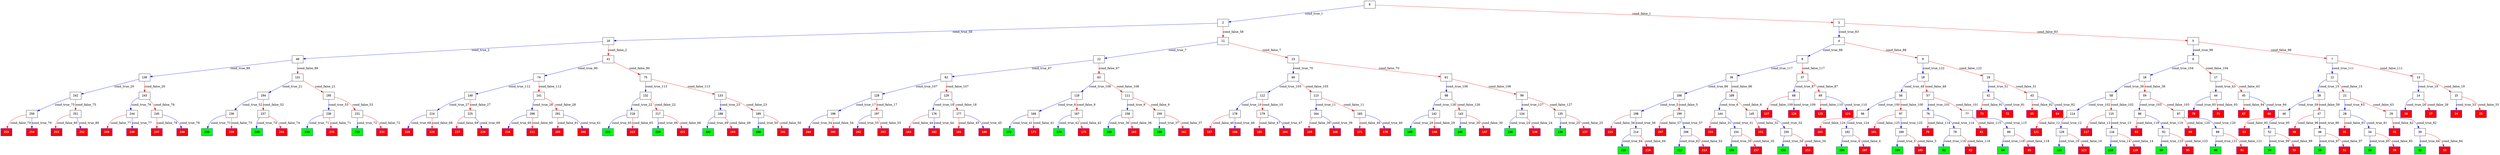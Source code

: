 digraph ExecutionTree {
	node [color=black fontname=Courier height=.5 shape=record]
	94 [color=blue, fillcolor=green, style=filled, fontcolor=black, fontname="Courier-Bold"]
	90 [color=blue, fillcolor=green, style=filled, fontcolor=black, fontname="Courier-Bold"]
	84 [color=blue, fillcolor=green, style=filled, fontcolor=black, fontname="Courier-Bold"]
	82 [color=blue, fillcolor=green, style=filled, fontcolor=black, fontname="Courier-Bold"]
	54 [color=blue, fillcolor=green, style=filled, fontcolor=black, fontname="Courier-Bold"]
	50 [color=blue, fillcolor=green, style=filled, fontcolor=black, fontname="Courier-Bold"]
	38 [color=blue, fillcolor=green, style=filled, fontcolor=black, fontname="Courier-Bold"]
	32 [color=blue, fillcolor=green, style=filled, fontcolor=black, fontname="Courier-Bold"]
	240 [color=blue, fillcolor=green, style=filled, fontcolor=black, fontname="Courier-Bold"]
	238 [color=blue, fillcolor=green, style=filled, fontcolor=black, fontname="Courier-Bold"]
	234 [color=blue, fillcolor=green, style=filled, fontcolor=black, fontname="Courier-Bold"]
	232 [color=blue, fillcolor=green, style=filled, fontcolor=black, fontname="Courier-Bold"]
	222 [color=blue, fillcolor=green, style=filled, fontcolor=black, fontname="Courier-Bold"]
	220 [color=blue, fillcolor=green, style=filled, fontcolor=black, fontname="Courier-Bold"]
	218 [color=blue, fillcolor=green, style=filled, fontcolor=black, fontname="Courier-Bold"]
	212 [color=blue, fillcolor=green, style=filled, fontcolor=black, fontname="Courier-Bold"]
	192 [color=blue, fillcolor=green, style=filled, fontcolor=black, fontname="Courier-Bold"]
	190 [color=blue, fillcolor=green, style=filled, fontcolor=black, fontname="Courier-Bold"]
	174 [color=blue, fillcolor=green, style=filled, fontcolor=black, fontname="Courier-Bold"]
	172 [color=blue, fillcolor=green, style=filled, fontcolor=black, fontname="Courier-Bold"]
	162 [color=blue, fillcolor=green, style=filled, fontcolor=black, fontname="Courier-Bold"]
	160 [color=blue, fillcolor=green, style=filled, fontcolor=black, fontname="Courier-Bold"]
	156 [color=blue, fillcolor=green, style=filled, fontcolor=black, fontname="Courier-Bold"]
	152 [color=blue, fillcolor=green, style=filled, fontcolor=black, fontname="Courier-Bold"]
	148 [color=blue, fillcolor=green, style=filled, fontcolor=black, fontname="Courier-Bold"]
	146 [color=blue, fillcolor=green, style=filled, fontcolor=black, fontname="Courier-Bold"]
	138 [color=blue, fillcolor=green, style=filled, fontcolor=black, fontname="Courier-Bold"]
	136 [color=blue, fillcolor=green, style=filled, fontcolor=black, fontname="Courier-Bold"]
	122 [color=blue, fillcolor=green, style=filled, fontcolor=black, fontname="Courier-Bold"]
	118 [color=blue, fillcolor=green, style=filled, fontcolor=black, fontname="Courier-Bold"]
	106 [color=blue, fillcolor=green, style=filled, fontcolor=black, fontname="Courier-Bold"]
	104 [color=blue, fillcolor=green, style=filled, fontcolor=black, fontname="Courier-Bold"]
	202 [color=blue, fillcolor=red, style=filled, fontcolor=white, fontname="Courier-Bold"]
	193 [color=blue, fillcolor=red, style=filled, fontcolor=white, fontname="Courier-Bold"]
	191 [color=blue, fillcolor=red, style=filled, fontcolor=white, fontname="Courier-Bold"]
	187 [color=blue, fillcolor=red, style=filled, fontcolor=white, fontname="Courier-Bold"]
	185 [color=blue, fillcolor=red, style=filled, fontcolor=white, fontname="Courier-Bold"]
	183 [color=blue, fillcolor=red, style=filled, fontcolor=white, fontname="Courier-Bold"]
	181 [color=blue, fillcolor=red, style=filled, fontcolor=white, fontname="Courier-Bold"]
	184 [color=blue, fillcolor=red, style=filled, fontcolor=white, fontname="Courier-Bold"]
	70 [color=blue, fillcolor=red, style=filled, fontcolor=white, fontname="Courier-Bold"]
	180 [color=blue, fillcolor=red, style=filled, fontcolor=white, fontname="Courier-Bold"]
	175 [color=blue, fillcolor=red, style=filled, fontcolor=white, fontname="Courier-Bold"]
	173 [color=blue, fillcolor=red, style=filled, fontcolor=white, fontname="Courier-Bold"]
	171 [color=blue, fillcolor=red, style=filled, fontcolor=white, fontname="Courier-Bold"]
	169 [color=blue, fillcolor=red, style=filled, fontcolor=white, fontname="Courier-Bold"]
	170 [color=blue, fillcolor=red, style=filled, fontcolor=white, fontname="Courier-Bold"]
	163 [color=blue, fillcolor=red, style=filled, fontcolor=white, fontname="Courier-Bold"]
	161 [color=blue, fillcolor=red, style=filled, fontcolor=white, fontname="Courier-Bold"]
	24 [color=blue, fillcolor=red, style=filled, fontcolor=white, fontname="Courier-Bold"]
	157 [color=blue, fillcolor=red, style=filled, fontcolor=white, fontname="Courier-Bold"]
	155 [color=blue, fillcolor=red, style=filled, fontcolor=white, fontname="Courier-Bold"]
	153 [color=blue, fillcolor=red, style=filled, fontcolor=white, fontname="Courier-Bold"]
	151 [color=blue, fillcolor=red, style=filled, fontcolor=white, fontname="Courier-Bold"]
	149 [color=blue, fillcolor=red, style=filled, fontcolor=white, fontname="Courier-Bold"]
	147 [color=blue, fillcolor=red, style=filled, fontcolor=white, fontname="Courier-Bold"]
	210 [color=blue, fillcolor=red, style=filled, fontcolor=white, fontname="Courier-Bold"]
	139 [color=blue, fillcolor=red, style=filled, fontcolor=white, fontname="Courier-Bold"]
	26 [color=blue, fillcolor=red, style=filled, fontcolor=white, fontname="Courier-Bold"]
	137 [color=blue, fillcolor=red, style=filled, fontcolor=white, fontname="Courier-Bold"]
	182 [color=blue, fillcolor=red, style=filled, fontcolor=white, fontname="Courier-Bold"]
	127 [color=blue, fillcolor=red, style=filled, fontcolor=white, fontname="Courier-Bold"]
	125 [color=blue, fillcolor=red, style=filled, fontcolor=white, fontname="Courier-Bold"]
	123 [color=blue, fillcolor=red, style=filled, fontcolor=white, fontname="Courier-Bold"]
	121 [color=blue, fillcolor=red, style=filled, fontcolor=white, fontname="Courier-Bold"]
	119 [color=blue, fillcolor=red, style=filled, fontcolor=white, fontname="Courier-Bold"]
	204 [color=blue, fillcolor=red, style=filled, fontcolor=white, fontname="Courier-Bold"]
	117 [color=blue, fillcolor=red, style=filled, fontcolor=white, fontname="Courier-Bold"]
	168 [color=blue, fillcolor=red, style=filled, fontcolor=white, fontname="Courier-Bold"]
	107 [color=blue, fillcolor=red, style=filled, fontcolor=white, fontname="Courier-Bold"]
	105 [color=blue, fillcolor=red, style=filled, fontcolor=white, fontname="Courier-Bold"]
	103 [color=blue, fillcolor=red, style=filled, fontcolor=white, fontname="Courier-Bold"]
	101 [color=blue, fillcolor=red, style=filled, fontcolor=white, fontname="Courier-Bold"]
	95 [color=blue, fillcolor=red, style=filled, fontcolor=white, fontname="Courier-Bold"]
	93 [color=blue, fillcolor=red, style=filled, fontcolor=white, fontname="Courier-Bold"]
	91 [color=blue, fillcolor=red, style=filled, fontcolor=white, fontname="Courier-Bold"]
	89 [color=blue, fillcolor=red, style=filled, fontcolor=white, fontname="Courier-Bold"]
	85 [color=blue, fillcolor=red, style=filled, fontcolor=white, fontname="Courier-Bold"]
	83 [color=blue, fillcolor=red, style=filled, fontcolor=white, fontname="Courier-Bold"]
	81 [color=blue, fillcolor=red, style=filled, fontcolor=white, fontname="Courier-Bold"]
	79 [color=blue, fillcolor=red, style=filled, fontcolor=white, fontname="Courier-Bold"]
	73 [color=blue, fillcolor=red, style=filled, fontcolor=white, fontname="Courier-Bold"]
	71 [color=blue, fillcolor=red, style=filled, fontcolor=white, fontname="Courier-Bold"]
	124 [color=blue, fillcolor=red, style=filled, fontcolor=white, fontname="Courier-Bold"]
	67 [color=blue, fillcolor=red, style=filled, fontcolor=white, fontname="Courier-Bold"]
	65 [color=blue, fillcolor=red, style=filled, fontcolor=white, fontname="Courier-Bold"]
	55 [color=blue, fillcolor=red, style=filled, fontcolor=white, fontname="Courier-Bold"]
	53 [color=blue, fillcolor=red, style=filled, fontcolor=white, fontname="Courier-Bold"]
	51 [color=blue, fillcolor=red, style=filled, fontcolor=white, fontname="Courier-Bold"]
	49 [color=blue, fillcolor=red, style=filled, fontcolor=white, fontname="Courier-Bold"]
	66 [color=blue, fillcolor=red, style=filled, fontcolor=white, fontname="Courier-Bold"]
	64 [color=blue, fillcolor=red, style=filled, fontcolor=white, fontname="Courier-Bold"]
	228 [color=blue, fillcolor=red, style=filled, fontcolor=white, fontname="Courier-Bold"]
	39 [color=blue, fillcolor=red, style=filled, fontcolor=white, fontname="Courier-Bold"]
	126 [color=blue, fillcolor=red, style=filled, fontcolor=white, fontname="Courier-Bold"]
	35 [color=blue, fillcolor=red, style=filled, fontcolor=white, fontname="Courier-Bold"]
	33 [color=blue, fillcolor=red, style=filled, fontcolor=white, fontname="Courier-Bold"]
	31 [color=blue, fillcolor=red, style=filled, fontcolor=white, fontname="Courier-Bold"]
	27 [color=blue, fillcolor=red, style=filled, fontcolor=white, fontname="Courier-Bold"]
	25 [color=blue, fillcolor=red, style=filled, fontcolor=white, fontname="Courier-Bold"]
	255 [color=blue, fillcolor=red, style=filled, fontcolor=white, fontname="Courier-Bold"]
	253 [color=blue, fillcolor=red, style=filled, fontcolor=white, fontname="Courier-Bold"]
	252 [color=blue, fillcolor=red, style=filled, fontcolor=white, fontname="Courier-Bold"]
	249 [color=blue, fillcolor=red, style=filled, fontcolor=white, fontname="Courier-Bold"]
	247 [color=blue, fillcolor=red, style=filled, fontcolor=white, fontname="Courier-Bold"]
	246 [color=blue, fillcolor=red, style=filled, fontcolor=white, fontname="Courier-Bold"]
	248 [color=blue, fillcolor=red, style=filled, fontcolor=white, fontname="Courier-Bold"]
	241 [color=blue, fillcolor=red, style=filled, fontcolor=white, fontname="Courier-Bold"]
	239 [color=blue, fillcolor=red, style=filled, fontcolor=white, fontname="Courier-Bold"]
	186 [color=blue, fillcolor=red, style=filled, fontcolor=white, fontname="Courier-Bold"]
	235 [color=blue, fillcolor=red, style=filled, fontcolor=white, fontname="Courier-Bold"]
	233 [color=blue, fillcolor=red, style=filled, fontcolor=white, fontname="Courier-Bold"]
	229 [color=blue, fillcolor=red, style=filled, fontcolor=white, fontname="Courier-Bold"]
	227 [color=blue, fillcolor=red, style=filled, fontcolor=white, fontname="Courier-Bold"]
	226 [color=blue, fillcolor=red, style=filled, fontcolor=white, fontname="Courier-Bold"]
	223 [color=blue, fillcolor=red, style=filled, fontcolor=white, fontname="Courier-Bold"]
	221 [color=blue, fillcolor=red, style=filled, fontcolor=white, fontname="Courier-Bold"]
	219 [color=blue, fillcolor=red, style=filled, fontcolor=white, fontname="Courier-Bold"]
	215 [color=blue, fillcolor=red, style=filled, fontcolor=white, fontname="Courier-Bold"]
	213 [color=blue, fillcolor=red, style=filled, fontcolor=white, fontname="Courier-Bold"]
	211 [color=blue, fillcolor=red, style=filled, fontcolor=white, fontname="Courier-Bold"]
	209 [color=blue, fillcolor=red, style=filled, fontcolor=white, fontname="Courier-Bold"]
	207 [color=blue, fillcolor=red, style=filled, fontcolor=white, fontname="Courier-Bold"]
	205 [color=blue, fillcolor=red, style=filled, fontcolor=white, fontname="Courier-Bold"]
	203 [color=blue, fillcolor=red, style=filled, fontcolor=white, fontname="Courier-Bold"]
	208 [color=blue, fillcolor=red, style=filled, fontcolor=white, fontname="Courier-Bold"]
	72 [color=blue, fillcolor=red, style=filled, fontcolor=white, fontname="Courier-Bold"]
	254 [color=blue, fillcolor=red, style=filled, fontcolor=white, fontname="Courier-Bold"]
	0 -> 2 [label=cond_true_1 color=blue]
	0 -> 3 [label=cond_false_1 color=red]
	2 -> 10 [label=cond_true_58 color=blue]
	2 -> 11 [label=cond_false_58 color=red]
	3 -> 4 [label=cond_true_83 color=blue]
	3 -> 5 [label=cond_false_83 color=red]
	10 -> 40 [label=cond_true_2 color=blue]
	10 -> 41 [label=cond_false_2 color=red]
	40 -> 130 [label=cond_true_89 color=blue]
	40 -> 131 [label=cond_false_89 color=red]
	41 -> 74 [label=cond_true_90 color=blue]
	41 -> 75 [label=cond_false_90 color=red]
	100 -> 104 [label=cond_true_3 color=blue]
	100 -> 105 [label=cond_false_3 color=red]
	102 -> 106 [label=cond_true_4 color=blue]
	102 -> 107 [label=cond_false_4 color=red]
	108 -> 198 [label=cond_true_5 color=blue]
	108 -> 199 [label=cond_false_5 color=red]
	198 -> 214 [label=cond_true_56 color=blue]
	198 -> 215 [label=cond_false_56 color=red]
	199 -> 206 [label=cond_true_57 color=blue]
	199 -> 207 [label=cond_false_57 color=red]
	109 -> 144 [label=cond_true_6 color=blue]
	109 -> 145 [label=cond_false_6 color=red]
	144 -> 154 [label=cond_true_31 color=blue]
	144 -> 155 [label=cond_false_31 color=red]
	145 -> 150 [label=cond_true_32 color=blue]
	145 -> 151 [label=cond_false_32 color=red]
	11 -> 22 [label=cond_true_7 color=blue]
	11 -> 23 [label=cond_false_7 color=red]
	22 -> 62 [label=cond_true_67 color=blue]
	22 -> 63 [label=cond_false_67 color=red]
	23 -> 60 [label=cond_true_70 color=blue]
	23 -> 61 [label=cond_false_70 color=red]
	110 -> 166 [label=cond_true_8 color=blue]
	110 -> 167 [label=cond_false_8 color=red]
	166 -> 172 [label=cond_true_41 color=blue]
	166 -> 173 [label=cond_false_41 color=red]
	167 -> 174 [label=cond_true_42 color=blue]
	167 -> 175 [label=cond_false_42 color=red]
	111 -> 158 [label=cond_true_9 color=blue]
	111 -> 159 [label=cond_false_9 color=red]
	158 -> 162 [label=cond_true_36 color=blue]
	158 -> 163 [label=cond_false_36 color=red]
	159 -> 160 [label=cond_true_37 color=blue]
	159 -> 161 [label=cond_false_37 color=red]
	112 -> 178 [label=cond_true_10 color=blue]
	112 -> 179 [label=cond_false_10 color=red]
	178 -> 186 [label=cond_true_46 color=blue]
	178 -> 187 [label=cond_false_46 color=red]
	179 -> 184 [label=cond_true_47 color=blue]
	179 -> 185 [label=cond_false_47 color=red]
	113 -> 164 [label=cond_true_11 color=blue]
	113 -> 165 [label=cond_false_11 color=red]
	164 -> 168 [label=cond_true_39 color=blue]
	164 -> 169 [label=cond_false_39 color=red]
	165 -> 170 [label=cond_true_40 color=blue]
	165 -> 171 [label=cond_false_40 color=red]
	114 -> 120 [label=cond_true_12 color=blue]
	114 -> 121 [label=cond_false_12 color=red]
	120 -> 122 [label=cond_true_16 color=blue]
	120 -> 123 [label=cond_false_16 color=red]
	115 -> 116 [label=cond_true_13 color=blue]
	115 -> 117 [label=cond_false_13 color=red]
	116 -> 118 [label=cond_true_14 color=blue]
	116 -> 119 [label=cond_false_14 color=red]
	12 -> 20 [label=cond_true_15 color=blue]
	12 -> 21 [label=cond_false_15 color=red]
	20 -> 46 [label=cond_true_59 color=blue]
	20 -> 47 [label=cond_false_59 color=red]
	21 -> 28 [label=cond_true_63 color=blue]
	21 -> 29 [label=cond_false_63 color=red]
	128 -> 196 [label=cond_true_17 color=blue]
	128 -> 197 [label=cond_false_17 color=red]
	196 -> 204 [label=cond_true_54 color=blue]
	196 -> 205 [label=cond_false_54 color=red]
	197 -> 202 [label=cond_true_55 color=blue]
	197 -> 203 [label=cond_false_55 color=red]
	129 -> 176 [label=cond_true_18 color=blue]
	129 -> 177 [label=cond_false_18 color=red]
	176 -> 182 [label=cond_true_44 color=blue]
	176 -> 183 [label=cond_false_44 color=red]
	177 -> 180 [label=cond_true_45 color=blue]
	177 -> 181 [label=cond_false_45 color=red]
	13 -> 14 [label=cond_true_19 color=blue]
	13 -> 15 [label=cond_false_19 color=red]
	14 -> 26 [label=cond_true_26 color=blue]
	14 -> 27 [label=cond_false_26 color=red]
	15 -> 24 [label=cond_true_33 color=blue]
	15 -> 25 [label=cond_false_33 color=red]
	130 -> 242 [label=cond_true_20 color=blue]
	130 -> 243 [label=cond_false_20 color=red]
	242 -> 250 [label=cond_true_75 color=blue]
	242 -> 251 [label=cond_false_75 color=red]
	243 -> 244 [label=cond_true_76 color=blue]
	243 -> 245 [label=cond_false_76 color=red]
	131 -> 194 [label=cond_true_21 color=blue]
	131 -> 195 [label=cond_false_21 color=red]
	194 -> 236 [label=cond_true_52 color=blue]
	194 -> 237 [label=cond_false_52 color=red]
	195 -> 230 [label=cond_true_53 color=blue]
	195 -> 231 [label=cond_false_53 color=red]
	132 -> 216 [label=cond_true_22 color=blue]
	132 -> 217 [label=cond_false_22 color=red]
	216 -> 222 [label=cond_true_65 color=blue]
	216 -> 223 [label=cond_false_65 color=red]
	217 -> 220 [label=cond_true_66 color=blue]
	217 -> 221 [label=cond_false_66 color=red]
	133 -> 188 [label=cond_true_23 color=blue]
	133 -> 189 [label=cond_false_23 color=red]
	188 -> 192 [label=cond_true_49 color=blue]
	188 -> 193 [label=cond_false_49 color=red]
	189 -> 190 [label=cond_true_50 color=blue]
	189 -> 191 [label=cond_false_50 color=red]
	134 -> 138 [label=cond_true_24 color=blue]
	134 -> 139 [label=cond_false_24 color=red]
	135 -> 136 [label=cond_true_25 color=blue]
	135 -> 137 [label=cond_false_25 color=red]
	140 -> 224 [label=cond_true_27 color=blue]
	140 -> 225 [label=cond_false_27 color=red]
	224 -> 228 [label=cond_true_68 color=blue]
	224 -> 229 [label=cond_false_68 color=red]
	225 -> 226 [label=cond_true_69 color=blue]
	225 -> 227 [label=cond_false_69 color=red]
	141 -> 200 [label=cond_true_28 color=blue]
	141 -> 201 [label=cond_false_28 color=red]
	200 -> 210 [label=cond_true_60 color=blue]
	200 -> 211 [label=cond_false_60 color=red]
	201 -> 208 [label=cond_true_61 color=blue]
	201 -> 209 [label=cond_false_61 color=red]
	142 -> 148 [label=cond_true_29 color=blue]
	142 -> 149 [label=cond_false_29 color=red]
	143 -> 146 [label=cond_true_30 color=blue]
	143 -> 147 [label=cond_false_30 color=red]
	154 -> 156 [label=cond_true_35 color=blue]
	154 -> 157 [label=cond_false_35 color=red]
	150 -> 152 [label=cond_true_34 color=blue]
	150 -> 153 [label=cond_false_34 color=red]
	16 -> 58 [label=cond_true_38 color=blue]
	16 -> 59 [label=cond_false_38 color=red]
	58 -> 114 [label=cond_true_102 color=blue]
	58 -> 115 [label=cond_false_102 color=red]
	59 -> 86 [label=cond_true_103 color=blue]
	59 -> 87 [label=cond_false_103 color=red]
	17 -> 44 [label=cond_true_43 color=blue]
	17 -> 45 [label=cond_false_43 color=red]
	44 -> 70 [label=cond_true_93 color=blue]
	44 -> 71 [label=cond_false_93 color=red]
	45 -> 66 [label=cond_true_94 color=blue]
	45 -> 67 [label=cond_false_94 color=red]
	18 -> 56 [label=cond_true_48 color=blue]
	18 -> 57 [label=cond_false_48 color=red]
	56 -> 96 [label=cond_true_100 color=blue]
	56 -> 97 [label=cond_false_100 color=red]
	57 -> 76 [label=cond_true_101 color=blue]
	57 -> 77 [label=cond_false_101 color=red]
	19 -> 42 [label=cond_true_51 color=blue]
	19 -> 43 [label=cond_false_51 color=red]
	42 -> 72 [label=cond_true_91 color=blue]
	42 -> 73 [label=cond_false_91 color=red]
	43 -> 64 [label=cond_true_92 color=blue]
	43 -> 65 [label=cond_false_92 color=red]
	236 -> 238 [label=cond_true_73 color=blue]
	236 -> 239 [label=cond_false_73 color=red]
	237 -> 240 [label=cond_true_74 color=blue]
	237 -> 241 [label=cond_false_74 color=red]
	230 -> 234 [label=cond_true_71 color=blue]
	230 -> 235 [label=cond_false_71 color=red]
	231 -> 232 [label=cond_true_72 color=blue]
	231 -> 233 [label=cond_false_72 color=red]
	214 -> 218 [label=cond_true_64 color=blue]
	214 -> 219 [label=cond_false_64 color=red]
	206 -> 212 [label=cond_true_62 color=blue]
	206 -> 213 [label=cond_false_62 color=red]
	46 -> 52 [label=cond_true_95 color=blue]
	46 -> 53 [label=cond_false_95 color=red]
	47 -> 48 [label=cond_true_96 color=blue]
	47 -> 49 [label=cond_false_96 color=red]
	28 -> 34 [label=cond_true_81 color=blue]
	28 -> 35 [label=cond_false_81 color=red]
	29 -> 30 [label=cond_true_82 color=blue]
	29 -> 31 [label=cond_false_82 color=red]
	62 -> 128 [label=cond_true_107 color=blue]
	62 -> 129 [label=cond_false_107 color=red]
	63 -> 110 [label=cond_true_108 color=blue]
	63 -> 111 [label=cond_false_108 color=red]
	60 -> 112 [label=cond_true_105 color=blue]
	60 -> 113 [label=cond_false_105 color=red]
	61 -> 98 [label=cond_true_106 color=blue]
	61 -> 99 [label=cond_false_106 color=red]
	250 -> 254 [label=cond_true_79 color=blue]
	250 -> 255 [label=cond_false_79 color=red]
	251 -> 252 [label=cond_true_80 color=blue]
	251 -> 253 [label=cond_false_80 color=red]
	244 -> 248 [label=cond_true_77 color=blue]
	244 -> 249 [label=cond_false_77 color=red]
	245 -> 246 [label=cond_true_78 color=blue]
	245 -> 247 [label=cond_false_78 color=red]
	34 -> 38 [label=cond_true_85 color=blue]
	34 -> 39 [label=cond_false_85 color=red]
	30 -> 32 [label=cond_true_84 color=blue]
	30 -> 33 [label=cond_false_84 color=red]
	4 -> 8 [label=cond_true_88 color=blue]
	4 -> 9 [label=cond_false_88 color=red]
	5 -> 6 [label=cond_true_98 color=blue]
	5 -> 7 [label=cond_false_98 color=red]
	36 -> 108 [label=cond_true_86 color=blue]
	36 -> 109 [label=cond_false_86 color=red]
	37 -> 68 [label=cond_true_87 color=blue]
	37 -> 69 [label=cond_false_87 color=red]
	68 -> 126 [label=cond_true_109 color=blue]
	68 -> 127 [label=cond_false_109 color=red]
	69 -> 124 [label=cond_true_110 color=blue]
	69 -> 125 [label=cond_false_110 color=red]
	8 -> 36 [label=cond_true_117 color=blue]
	8 -> 37 [label=cond_false_117 color=red]
	9 -> 18 [label=cond_true_122 color=blue]
	9 -> 19 [label=cond_false_122 color=red]
	74 -> 140 [label=cond_true_112 color=blue]
	74 -> 141 [label=cond_false_112 color=red]
	75 -> 132 [label=cond_true_113 color=blue]
	75 -> 133 [label=cond_false_113 color=red]
	52 -> 54 [label=cond_true_99 color=blue]
	52 -> 55 [label=cond_false_99 color=red]
	48 -> 50 [label=cond_true_97 color=blue]
	48 -> 51 [label=cond_false_97 color=red]
	6 -> 16 [label=cond_true_104 color=blue]
	6 -> 17 [label=cond_false_104 color=red]
	7 -> 12 [label=cond_true_111 color=blue]
	7 -> 13 [label=cond_false_111 color=red]
	96 -> 102 [label=cond_true_124 color=blue]
	96 -> 103 [label=cond_false_124 color=red]
	97 -> 100 [label=cond_true_125 color=blue]
	97 -> 101 [label=cond_false_125 color=red]
	76 -> 78 [label=cond_true_114 color=blue]
	76 -> 79 [label=cond_false_114 color=red]
	77 -> 80 [label=cond_true_115 color=blue]
	77 -> 81 [label=cond_false_115 color=red]
	86 -> 92 [label=cond_true_119 color=blue]
	86 -> 93 [label=cond_false_119 color=red]
	87 -> 88 [label=cond_true_120 color=blue]
	87 -> 89 [label=cond_false_120 color=red]
	98 -> 142 [label=cond_true_126 color=blue]
	98 -> 143 [label=cond_false_126 color=red]
	99 -> 134 [label=cond_true_127 color=blue]
	99 -> 135 [label=cond_false_127 color=red]
	78 -> 82 [label=cond_true_116 color=blue]
	78 -> 83 [label=cond_false_116 color=red]
	80 -> 84 [label=cond_true_118 color=blue]
	80 -> 85 [label=cond_false_118 color=red]
	92 -> 94 [label=cond_true_123 color=blue]
	92 -> 95 [label=cond_false_123 color=red]
	88 -> 90 [label=cond_true_121 color=blue]
	88 -> 91 [label=cond_false_121 color=red]
}
